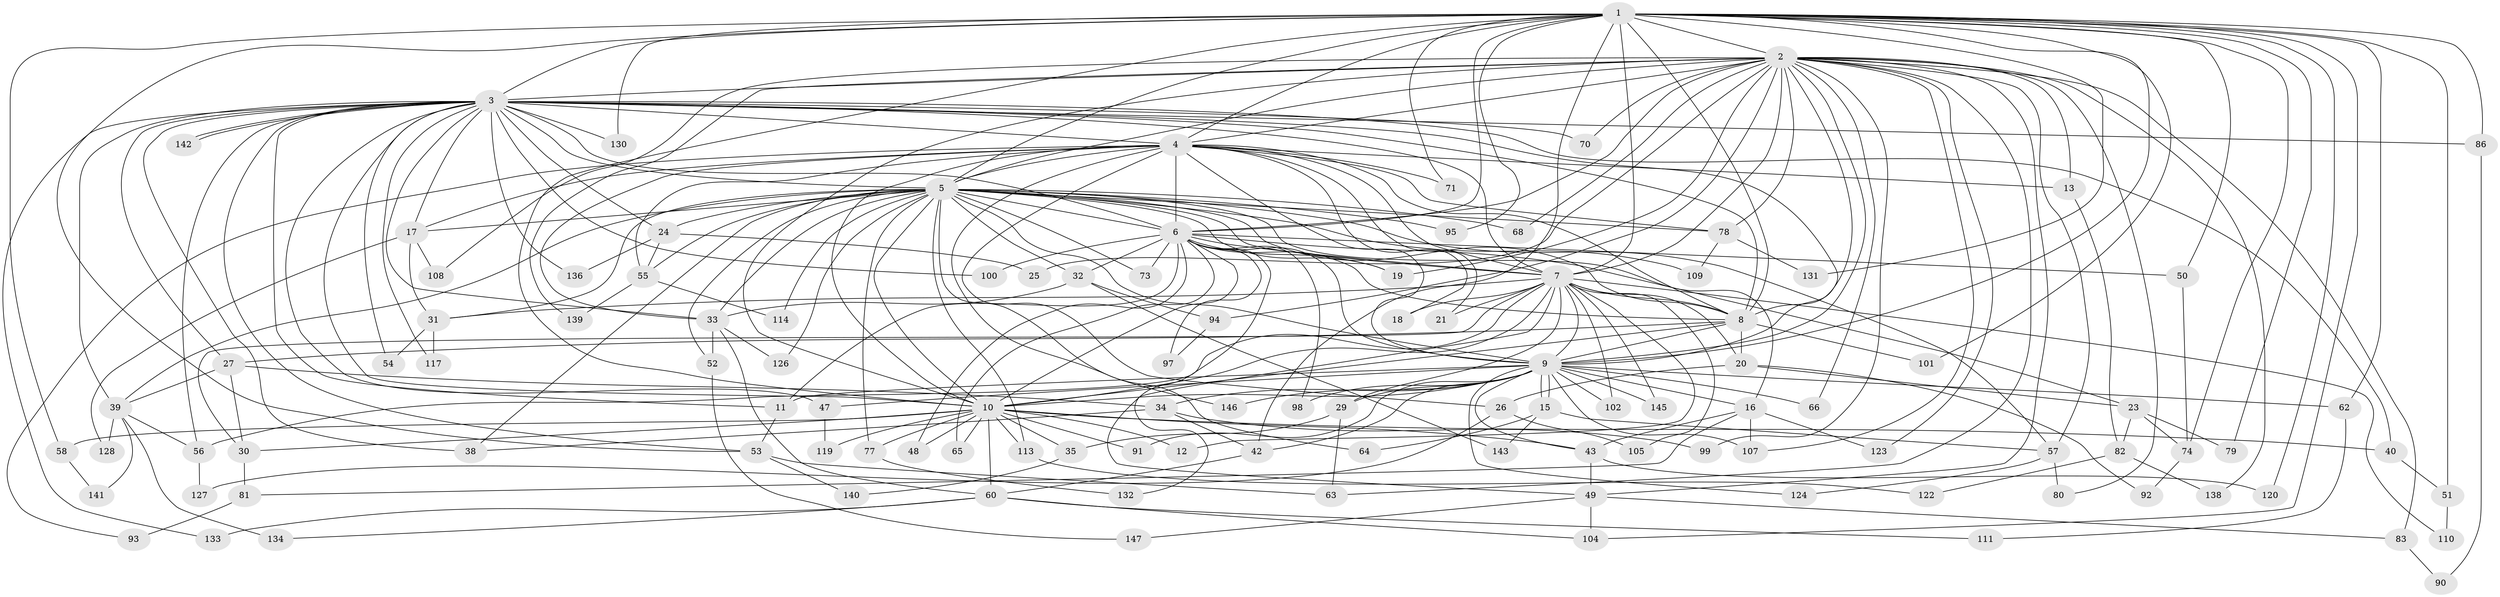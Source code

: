 // Generated by graph-tools (version 1.1) at 2025/51/02/27/25 19:51:49]
// undirected, 113 vertices, 273 edges
graph export_dot {
graph [start="1"]
  node [color=gray90,style=filled];
  1 [super="+46"];
  2 [super="+72"];
  3 [super="+115"];
  4 [super="+45"];
  5 [super="+84"];
  6 [super="+22"];
  7 [super="+103"];
  8 [super="+112"];
  9 [super="+14"];
  10 [super="+121"];
  11 [super="+28"];
  12;
  13 [super="+37"];
  15;
  16 [super="+106"];
  17 [super="+69"];
  18;
  19;
  20;
  21;
  23;
  24 [super="+36"];
  25;
  26;
  27 [super="+44"];
  29;
  30 [super="+61"];
  31 [super="+116"];
  32;
  33;
  34 [super="+96"];
  35;
  38 [super="+135"];
  39 [super="+41"];
  40;
  42 [super="+129"];
  43;
  47 [super="+137"];
  48;
  49 [super="+67"];
  50;
  51 [super="+76"];
  52;
  53 [super="+89"];
  54;
  55 [super="+87"];
  56 [super="+125"];
  57 [super="+59"];
  58;
  60 [super="+144"];
  62;
  63 [super="+85"];
  64;
  65;
  66;
  68;
  70;
  71;
  73;
  74 [super="+75"];
  77;
  78 [super="+88"];
  79;
  80;
  81;
  82;
  83;
  86;
  90;
  91;
  92;
  93;
  94;
  95;
  97;
  98;
  99;
  100;
  101;
  102;
  104;
  105;
  107 [super="+118"];
  108;
  109;
  110;
  111;
  113;
  114;
  117;
  119;
  120;
  122;
  123;
  124;
  126;
  127;
  128;
  130;
  131;
  132;
  133;
  134;
  136;
  138;
  139;
  140;
  141;
  142;
  143;
  145;
  146;
  147;
  1 -- 2;
  1 -- 3;
  1 -- 4;
  1 -- 5;
  1 -- 6;
  1 -- 7 [weight=2];
  1 -- 8;
  1 -- 9;
  1 -- 10 [weight=2];
  1 -- 42;
  1 -- 51 [weight=2];
  1 -- 58;
  1 -- 62;
  1 -- 71;
  1 -- 79;
  1 -- 86;
  1 -- 95;
  1 -- 101;
  1 -- 104;
  1 -- 120;
  1 -- 130;
  1 -- 131;
  1 -- 50;
  1 -- 74;
  1 -- 53;
  2 -- 3;
  2 -- 4;
  2 -- 5;
  2 -- 6;
  2 -- 7 [weight=2];
  2 -- 8;
  2 -- 9;
  2 -- 10;
  2 -- 13;
  2 -- 25;
  2 -- 49;
  2 -- 57;
  2 -- 66;
  2 -- 68;
  2 -- 70;
  2 -- 78;
  2 -- 80;
  2 -- 83;
  2 -- 94;
  2 -- 99;
  2 -- 107;
  2 -- 123;
  2 -- 138;
  2 -- 139;
  2 -- 19;
  2 -- 108;
  2 -- 63;
  3 -- 4 [weight=2];
  3 -- 5;
  3 -- 6 [weight=2];
  3 -- 7;
  3 -- 8;
  3 -- 9;
  3 -- 10;
  3 -- 11;
  3 -- 24 [weight=2];
  3 -- 27;
  3 -- 38;
  3 -- 39 [weight=2];
  3 -- 40;
  3 -- 47;
  3 -- 53;
  3 -- 54;
  3 -- 56;
  3 -- 70;
  3 -- 86;
  3 -- 100;
  3 -- 117;
  3 -- 130;
  3 -- 133;
  3 -- 136;
  3 -- 142;
  3 -- 142;
  3 -- 33;
  3 -- 17;
  4 -- 5;
  4 -- 6;
  4 -- 7;
  4 -- 8 [weight=2];
  4 -- 9;
  4 -- 10;
  4 -- 13 [weight=2];
  4 -- 17;
  4 -- 18;
  4 -- 21;
  4 -- 26;
  4 -- 33;
  4 -- 64;
  4 -- 71;
  4 -- 55;
  4 -- 93;
  4 -- 78;
  5 -- 6;
  5 -- 7;
  5 -- 8;
  5 -- 9;
  5 -- 10;
  5 -- 16;
  5 -- 17;
  5 -- 19;
  5 -- 24;
  5 -- 32;
  5 -- 38;
  5 -- 39;
  5 -- 52;
  5 -- 55;
  5 -- 57;
  5 -- 68;
  5 -- 73;
  5 -- 77;
  5 -- 78;
  5 -- 109;
  5 -- 113;
  5 -- 114;
  5 -- 126;
  5 -- 33;
  5 -- 146;
  5 -- 95;
  5 -- 31;
  6 -- 7;
  6 -- 8;
  6 -- 9;
  6 -- 10;
  6 -- 19;
  6 -- 23;
  6 -- 48;
  6 -- 50;
  6 -- 65;
  6 -- 73;
  6 -- 100;
  6 -- 32;
  6 -- 49;
  6 -- 98;
  6 -- 97;
  6 -- 11;
  7 -- 8;
  7 -- 9;
  7 -- 10;
  7 -- 12;
  7 -- 18;
  7 -- 20;
  7 -- 21;
  7 -- 29;
  7 -- 30;
  7 -- 31;
  7 -- 102;
  7 -- 105;
  7 -- 110;
  7 -- 132;
  7 -- 145;
  7 -- 56;
  8 -- 9;
  8 -- 10;
  8 -- 20;
  8 -- 27;
  8 -- 101;
  9 -- 10 [weight=2];
  9 -- 11;
  9 -- 15;
  9 -- 15;
  9 -- 16;
  9 -- 29;
  9 -- 34;
  9 -- 42;
  9 -- 43;
  9 -- 47;
  9 -- 62;
  9 -- 66;
  9 -- 91;
  9 -- 98;
  9 -- 102;
  9 -- 107;
  9 -- 124;
  9 -- 145;
  9 -- 146;
  10 -- 12;
  10 -- 35;
  10 -- 40;
  10 -- 43;
  10 -- 48;
  10 -- 58;
  10 -- 60;
  10 -- 65;
  10 -- 77;
  10 -- 91;
  10 -- 113;
  10 -- 119;
  10 -- 30;
  11 -- 53;
  13 -- 82;
  15 -- 64;
  15 -- 143;
  15 -- 57;
  16 -- 81;
  16 -- 123;
  16 -- 107;
  16 -- 43;
  17 -- 31;
  17 -- 108;
  17 -- 128;
  20 -- 23;
  20 -- 26;
  20 -- 92;
  23 -- 74;
  23 -- 79;
  23 -- 82;
  24 -- 25;
  24 -- 55;
  24 -- 136;
  26 -- 105;
  26 -- 127;
  27 -- 30;
  27 -- 34;
  27 -- 39;
  29 -- 35;
  29 -- 63;
  30 -- 81;
  31 -- 54;
  31 -- 117;
  32 -- 33;
  32 -- 94;
  32 -- 143;
  33 -- 52;
  33 -- 60;
  33 -- 126;
  34 -- 99;
  34 -- 42;
  34 -- 38;
  35 -- 140;
  39 -- 128;
  39 -- 134;
  39 -- 141;
  39 -- 56;
  40 -- 51;
  42 -- 60;
  43 -- 120;
  43 -- 49;
  47 -- 119 [weight=2];
  49 -- 83;
  49 -- 104;
  49 -- 147;
  50 -- 74;
  51 -- 110;
  52 -- 147;
  53 -- 63;
  53 -- 140;
  55 -- 114;
  55 -- 139;
  56 -- 127;
  57 -- 80;
  57 -- 124;
  58 -- 141;
  60 -- 111;
  60 -- 133;
  60 -- 134;
  60 -- 104;
  62 -- 111;
  74 -- 92;
  77 -- 132;
  78 -- 109;
  78 -- 131;
  81 -- 93;
  82 -- 122;
  82 -- 138;
  83 -- 90;
  86 -- 90;
  94 -- 97;
  113 -- 122;
}
